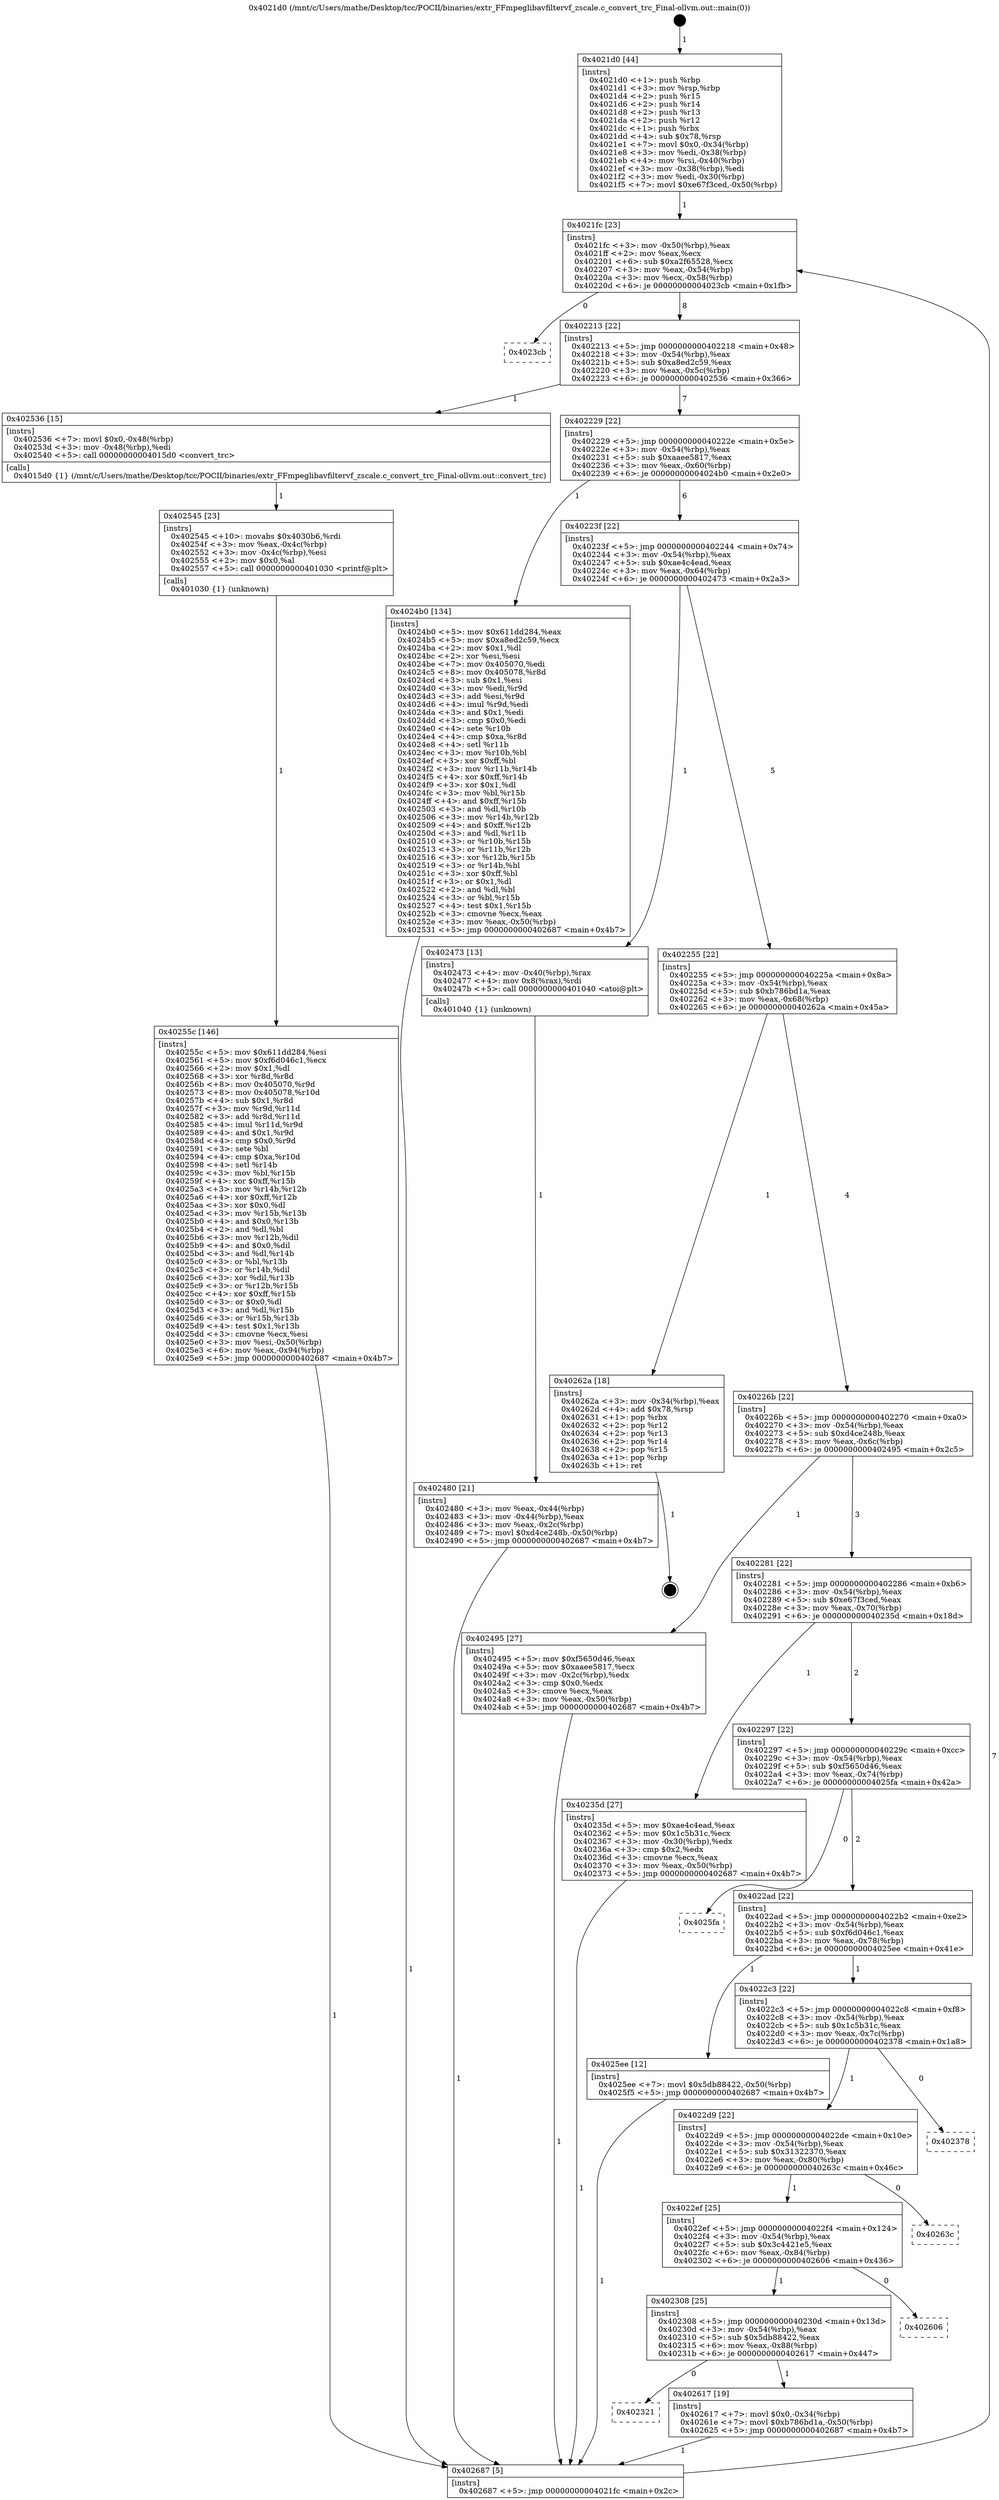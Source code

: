 digraph "0x4021d0" {
  label = "0x4021d0 (/mnt/c/Users/mathe/Desktop/tcc/POCII/binaries/extr_FFmpeglibavfiltervf_zscale.c_convert_trc_Final-ollvm.out::main(0))"
  labelloc = "t"
  node[shape=record]

  Entry [label="",width=0.3,height=0.3,shape=circle,fillcolor=black,style=filled]
  "0x4021fc" [label="{
     0x4021fc [23]\l
     | [instrs]\l
     &nbsp;&nbsp;0x4021fc \<+3\>: mov -0x50(%rbp),%eax\l
     &nbsp;&nbsp;0x4021ff \<+2\>: mov %eax,%ecx\l
     &nbsp;&nbsp;0x402201 \<+6\>: sub $0xa2f65528,%ecx\l
     &nbsp;&nbsp;0x402207 \<+3\>: mov %eax,-0x54(%rbp)\l
     &nbsp;&nbsp;0x40220a \<+3\>: mov %ecx,-0x58(%rbp)\l
     &nbsp;&nbsp;0x40220d \<+6\>: je 00000000004023cb \<main+0x1fb\>\l
  }"]
  "0x4023cb" [label="{
     0x4023cb\l
  }", style=dashed]
  "0x402213" [label="{
     0x402213 [22]\l
     | [instrs]\l
     &nbsp;&nbsp;0x402213 \<+5\>: jmp 0000000000402218 \<main+0x48\>\l
     &nbsp;&nbsp;0x402218 \<+3\>: mov -0x54(%rbp),%eax\l
     &nbsp;&nbsp;0x40221b \<+5\>: sub $0xa8ed2c59,%eax\l
     &nbsp;&nbsp;0x402220 \<+3\>: mov %eax,-0x5c(%rbp)\l
     &nbsp;&nbsp;0x402223 \<+6\>: je 0000000000402536 \<main+0x366\>\l
  }"]
  Exit [label="",width=0.3,height=0.3,shape=circle,fillcolor=black,style=filled,peripheries=2]
  "0x402536" [label="{
     0x402536 [15]\l
     | [instrs]\l
     &nbsp;&nbsp;0x402536 \<+7\>: movl $0x0,-0x48(%rbp)\l
     &nbsp;&nbsp;0x40253d \<+3\>: mov -0x48(%rbp),%edi\l
     &nbsp;&nbsp;0x402540 \<+5\>: call 00000000004015d0 \<convert_trc\>\l
     | [calls]\l
     &nbsp;&nbsp;0x4015d0 \{1\} (/mnt/c/Users/mathe/Desktop/tcc/POCII/binaries/extr_FFmpeglibavfiltervf_zscale.c_convert_trc_Final-ollvm.out::convert_trc)\l
  }"]
  "0x402229" [label="{
     0x402229 [22]\l
     | [instrs]\l
     &nbsp;&nbsp;0x402229 \<+5\>: jmp 000000000040222e \<main+0x5e\>\l
     &nbsp;&nbsp;0x40222e \<+3\>: mov -0x54(%rbp),%eax\l
     &nbsp;&nbsp;0x402231 \<+5\>: sub $0xaaee5817,%eax\l
     &nbsp;&nbsp;0x402236 \<+3\>: mov %eax,-0x60(%rbp)\l
     &nbsp;&nbsp;0x402239 \<+6\>: je 00000000004024b0 \<main+0x2e0\>\l
  }"]
  "0x402321" [label="{
     0x402321\l
  }", style=dashed]
  "0x4024b0" [label="{
     0x4024b0 [134]\l
     | [instrs]\l
     &nbsp;&nbsp;0x4024b0 \<+5\>: mov $0x611dd284,%eax\l
     &nbsp;&nbsp;0x4024b5 \<+5\>: mov $0xa8ed2c59,%ecx\l
     &nbsp;&nbsp;0x4024ba \<+2\>: mov $0x1,%dl\l
     &nbsp;&nbsp;0x4024bc \<+2\>: xor %esi,%esi\l
     &nbsp;&nbsp;0x4024be \<+7\>: mov 0x405070,%edi\l
     &nbsp;&nbsp;0x4024c5 \<+8\>: mov 0x405078,%r8d\l
     &nbsp;&nbsp;0x4024cd \<+3\>: sub $0x1,%esi\l
     &nbsp;&nbsp;0x4024d0 \<+3\>: mov %edi,%r9d\l
     &nbsp;&nbsp;0x4024d3 \<+3\>: add %esi,%r9d\l
     &nbsp;&nbsp;0x4024d6 \<+4\>: imul %r9d,%edi\l
     &nbsp;&nbsp;0x4024da \<+3\>: and $0x1,%edi\l
     &nbsp;&nbsp;0x4024dd \<+3\>: cmp $0x0,%edi\l
     &nbsp;&nbsp;0x4024e0 \<+4\>: sete %r10b\l
     &nbsp;&nbsp;0x4024e4 \<+4\>: cmp $0xa,%r8d\l
     &nbsp;&nbsp;0x4024e8 \<+4\>: setl %r11b\l
     &nbsp;&nbsp;0x4024ec \<+3\>: mov %r10b,%bl\l
     &nbsp;&nbsp;0x4024ef \<+3\>: xor $0xff,%bl\l
     &nbsp;&nbsp;0x4024f2 \<+3\>: mov %r11b,%r14b\l
     &nbsp;&nbsp;0x4024f5 \<+4\>: xor $0xff,%r14b\l
     &nbsp;&nbsp;0x4024f9 \<+3\>: xor $0x1,%dl\l
     &nbsp;&nbsp;0x4024fc \<+3\>: mov %bl,%r15b\l
     &nbsp;&nbsp;0x4024ff \<+4\>: and $0xff,%r15b\l
     &nbsp;&nbsp;0x402503 \<+3\>: and %dl,%r10b\l
     &nbsp;&nbsp;0x402506 \<+3\>: mov %r14b,%r12b\l
     &nbsp;&nbsp;0x402509 \<+4\>: and $0xff,%r12b\l
     &nbsp;&nbsp;0x40250d \<+3\>: and %dl,%r11b\l
     &nbsp;&nbsp;0x402510 \<+3\>: or %r10b,%r15b\l
     &nbsp;&nbsp;0x402513 \<+3\>: or %r11b,%r12b\l
     &nbsp;&nbsp;0x402516 \<+3\>: xor %r12b,%r15b\l
     &nbsp;&nbsp;0x402519 \<+3\>: or %r14b,%bl\l
     &nbsp;&nbsp;0x40251c \<+3\>: xor $0xff,%bl\l
     &nbsp;&nbsp;0x40251f \<+3\>: or $0x1,%dl\l
     &nbsp;&nbsp;0x402522 \<+2\>: and %dl,%bl\l
     &nbsp;&nbsp;0x402524 \<+3\>: or %bl,%r15b\l
     &nbsp;&nbsp;0x402527 \<+4\>: test $0x1,%r15b\l
     &nbsp;&nbsp;0x40252b \<+3\>: cmovne %ecx,%eax\l
     &nbsp;&nbsp;0x40252e \<+3\>: mov %eax,-0x50(%rbp)\l
     &nbsp;&nbsp;0x402531 \<+5\>: jmp 0000000000402687 \<main+0x4b7\>\l
  }"]
  "0x40223f" [label="{
     0x40223f [22]\l
     | [instrs]\l
     &nbsp;&nbsp;0x40223f \<+5\>: jmp 0000000000402244 \<main+0x74\>\l
     &nbsp;&nbsp;0x402244 \<+3\>: mov -0x54(%rbp),%eax\l
     &nbsp;&nbsp;0x402247 \<+5\>: sub $0xae4c4ead,%eax\l
     &nbsp;&nbsp;0x40224c \<+3\>: mov %eax,-0x64(%rbp)\l
     &nbsp;&nbsp;0x40224f \<+6\>: je 0000000000402473 \<main+0x2a3\>\l
  }"]
  "0x402617" [label="{
     0x402617 [19]\l
     | [instrs]\l
     &nbsp;&nbsp;0x402617 \<+7\>: movl $0x0,-0x34(%rbp)\l
     &nbsp;&nbsp;0x40261e \<+7\>: movl $0xb786bd1a,-0x50(%rbp)\l
     &nbsp;&nbsp;0x402625 \<+5\>: jmp 0000000000402687 \<main+0x4b7\>\l
  }"]
  "0x402473" [label="{
     0x402473 [13]\l
     | [instrs]\l
     &nbsp;&nbsp;0x402473 \<+4\>: mov -0x40(%rbp),%rax\l
     &nbsp;&nbsp;0x402477 \<+4\>: mov 0x8(%rax),%rdi\l
     &nbsp;&nbsp;0x40247b \<+5\>: call 0000000000401040 \<atoi@plt\>\l
     | [calls]\l
     &nbsp;&nbsp;0x401040 \{1\} (unknown)\l
  }"]
  "0x402255" [label="{
     0x402255 [22]\l
     | [instrs]\l
     &nbsp;&nbsp;0x402255 \<+5\>: jmp 000000000040225a \<main+0x8a\>\l
     &nbsp;&nbsp;0x40225a \<+3\>: mov -0x54(%rbp),%eax\l
     &nbsp;&nbsp;0x40225d \<+5\>: sub $0xb786bd1a,%eax\l
     &nbsp;&nbsp;0x402262 \<+3\>: mov %eax,-0x68(%rbp)\l
     &nbsp;&nbsp;0x402265 \<+6\>: je 000000000040262a \<main+0x45a\>\l
  }"]
  "0x402308" [label="{
     0x402308 [25]\l
     | [instrs]\l
     &nbsp;&nbsp;0x402308 \<+5\>: jmp 000000000040230d \<main+0x13d\>\l
     &nbsp;&nbsp;0x40230d \<+3\>: mov -0x54(%rbp),%eax\l
     &nbsp;&nbsp;0x402310 \<+5\>: sub $0x5db88422,%eax\l
     &nbsp;&nbsp;0x402315 \<+6\>: mov %eax,-0x88(%rbp)\l
     &nbsp;&nbsp;0x40231b \<+6\>: je 0000000000402617 \<main+0x447\>\l
  }"]
  "0x40262a" [label="{
     0x40262a [18]\l
     | [instrs]\l
     &nbsp;&nbsp;0x40262a \<+3\>: mov -0x34(%rbp),%eax\l
     &nbsp;&nbsp;0x40262d \<+4\>: add $0x78,%rsp\l
     &nbsp;&nbsp;0x402631 \<+1\>: pop %rbx\l
     &nbsp;&nbsp;0x402632 \<+2\>: pop %r12\l
     &nbsp;&nbsp;0x402634 \<+2\>: pop %r13\l
     &nbsp;&nbsp;0x402636 \<+2\>: pop %r14\l
     &nbsp;&nbsp;0x402638 \<+2\>: pop %r15\l
     &nbsp;&nbsp;0x40263a \<+1\>: pop %rbp\l
     &nbsp;&nbsp;0x40263b \<+1\>: ret\l
  }"]
  "0x40226b" [label="{
     0x40226b [22]\l
     | [instrs]\l
     &nbsp;&nbsp;0x40226b \<+5\>: jmp 0000000000402270 \<main+0xa0\>\l
     &nbsp;&nbsp;0x402270 \<+3\>: mov -0x54(%rbp),%eax\l
     &nbsp;&nbsp;0x402273 \<+5\>: sub $0xd4ce248b,%eax\l
     &nbsp;&nbsp;0x402278 \<+3\>: mov %eax,-0x6c(%rbp)\l
     &nbsp;&nbsp;0x40227b \<+6\>: je 0000000000402495 \<main+0x2c5\>\l
  }"]
  "0x402606" [label="{
     0x402606\l
  }", style=dashed]
  "0x402495" [label="{
     0x402495 [27]\l
     | [instrs]\l
     &nbsp;&nbsp;0x402495 \<+5\>: mov $0xf5650d46,%eax\l
     &nbsp;&nbsp;0x40249a \<+5\>: mov $0xaaee5817,%ecx\l
     &nbsp;&nbsp;0x40249f \<+3\>: mov -0x2c(%rbp),%edx\l
     &nbsp;&nbsp;0x4024a2 \<+3\>: cmp $0x0,%edx\l
     &nbsp;&nbsp;0x4024a5 \<+3\>: cmove %ecx,%eax\l
     &nbsp;&nbsp;0x4024a8 \<+3\>: mov %eax,-0x50(%rbp)\l
     &nbsp;&nbsp;0x4024ab \<+5\>: jmp 0000000000402687 \<main+0x4b7\>\l
  }"]
  "0x402281" [label="{
     0x402281 [22]\l
     | [instrs]\l
     &nbsp;&nbsp;0x402281 \<+5\>: jmp 0000000000402286 \<main+0xb6\>\l
     &nbsp;&nbsp;0x402286 \<+3\>: mov -0x54(%rbp),%eax\l
     &nbsp;&nbsp;0x402289 \<+5\>: sub $0xe67f3ced,%eax\l
     &nbsp;&nbsp;0x40228e \<+3\>: mov %eax,-0x70(%rbp)\l
     &nbsp;&nbsp;0x402291 \<+6\>: je 000000000040235d \<main+0x18d\>\l
  }"]
  "0x4022ef" [label="{
     0x4022ef [25]\l
     | [instrs]\l
     &nbsp;&nbsp;0x4022ef \<+5\>: jmp 00000000004022f4 \<main+0x124\>\l
     &nbsp;&nbsp;0x4022f4 \<+3\>: mov -0x54(%rbp),%eax\l
     &nbsp;&nbsp;0x4022f7 \<+5\>: sub $0x3c4421e5,%eax\l
     &nbsp;&nbsp;0x4022fc \<+6\>: mov %eax,-0x84(%rbp)\l
     &nbsp;&nbsp;0x402302 \<+6\>: je 0000000000402606 \<main+0x436\>\l
  }"]
  "0x40235d" [label="{
     0x40235d [27]\l
     | [instrs]\l
     &nbsp;&nbsp;0x40235d \<+5\>: mov $0xae4c4ead,%eax\l
     &nbsp;&nbsp;0x402362 \<+5\>: mov $0x1c5b31c,%ecx\l
     &nbsp;&nbsp;0x402367 \<+3\>: mov -0x30(%rbp),%edx\l
     &nbsp;&nbsp;0x40236a \<+3\>: cmp $0x2,%edx\l
     &nbsp;&nbsp;0x40236d \<+3\>: cmovne %ecx,%eax\l
     &nbsp;&nbsp;0x402370 \<+3\>: mov %eax,-0x50(%rbp)\l
     &nbsp;&nbsp;0x402373 \<+5\>: jmp 0000000000402687 \<main+0x4b7\>\l
  }"]
  "0x402297" [label="{
     0x402297 [22]\l
     | [instrs]\l
     &nbsp;&nbsp;0x402297 \<+5\>: jmp 000000000040229c \<main+0xcc\>\l
     &nbsp;&nbsp;0x40229c \<+3\>: mov -0x54(%rbp),%eax\l
     &nbsp;&nbsp;0x40229f \<+5\>: sub $0xf5650d46,%eax\l
     &nbsp;&nbsp;0x4022a4 \<+3\>: mov %eax,-0x74(%rbp)\l
     &nbsp;&nbsp;0x4022a7 \<+6\>: je 00000000004025fa \<main+0x42a\>\l
  }"]
  "0x402687" [label="{
     0x402687 [5]\l
     | [instrs]\l
     &nbsp;&nbsp;0x402687 \<+5\>: jmp 00000000004021fc \<main+0x2c\>\l
  }"]
  "0x4021d0" [label="{
     0x4021d0 [44]\l
     | [instrs]\l
     &nbsp;&nbsp;0x4021d0 \<+1\>: push %rbp\l
     &nbsp;&nbsp;0x4021d1 \<+3\>: mov %rsp,%rbp\l
     &nbsp;&nbsp;0x4021d4 \<+2\>: push %r15\l
     &nbsp;&nbsp;0x4021d6 \<+2\>: push %r14\l
     &nbsp;&nbsp;0x4021d8 \<+2\>: push %r13\l
     &nbsp;&nbsp;0x4021da \<+2\>: push %r12\l
     &nbsp;&nbsp;0x4021dc \<+1\>: push %rbx\l
     &nbsp;&nbsp;0x4021dd \<+4\>: sub $0x78,%rsp\l
     &nbsp;&nbsp;0x4021e1 \<+7\>: movl $0x0,-0x34(%rbp)\l
     &nbsp;&nbsp;0x4021e8 \<+3\>: mov %edi,-0x38(%rbp)\l
     &nbsp;&nbsp;0x4021eb \<+4\>: mov %rsi,-0x40(%rbp)\l
     &nbsp;&nbsp;0x4021ef \<+3\>: mov -0x38(%rbp),%edi\l
     &nbsp;&nbsp;0x4021f2 \<+3\>: mov %edi,-0x30(%rbp)\l
     &nbsp;&nbsp;0x4021f5 \<+7\>: movl $0xe67f3ced,-0x50(%rbp)\l
  }"]
  "0x402480" [label="{
     0x402480 [21]\l
     | [instrs]\l
     &nbsp;&nbsp;0x402480 \<+3\>: mov %eax,-0x44(%rbp)\l
     &nbsp;&nbsp;0x402483 \<+3\>: mov -0x44(%rbp),%eax\l
     &nbsp;&nbsp;0x402486 \<+3\>: mov %eax,-0x2c(%rbp)\l
     &nbsp;&nbsp;0x402489 \<+7\>: movl $0xd4ce248b,-0x50(%rbp)\l
     &nbsp;&nbsp;0x402490 \<+5\>: jmp 0000000000402687 \<main+0x4b7\>\l
  }"]
  "0x402545" [label="{
     0x402545 [23]\l
     | [instrs]\l
     &nbsp;&nbsp;0x402545 \<+10\>: movabs $0x4030b6,%rdi\l
     &nbsp;&nbsp;0x40254f \<+3\>: mov %eax,-0x4c(%rbp)\l
     &nbsp;&nbsp;0x402552 \<+3\>: mov -0x4c(%rbp),%esi\l
     &nbsp;&nbsp;0x402555 \<+2\>: mov $0x0,%al\l
     &nbsp;&nbsp;0x402557 \<+5\>: call 0000000000401030 \<printf@plt\>\l
     | [calls]\l
     &nbsp;&nbsp;0x401030 \{1\} (unknown)\l
  }"]
  "0x40255c" [label="{
     0x40255c [146]\l
     | [instrs]\l
     &nbsp;&nbsp;0x40255c \<+5\>: mov $0x611dd284,%esi\l
     &nbsp;&nbsp;0x402561 \<+5\>: mov $0xf6d046c1,%ecx\l
     &nbsp;&nbsp;0x402566 \<+2\>: mov $0x1,%dl\l
     &nbsp;&nbsp;0x402568 \<+3\>: xor %r8d,%r8d\l
     &nbsp;&nbsp;0x40256b \<+8\>: mov 0x405070,%r9d\l
     &nbsp;&nbsp;0x402573 \<+8\>: mov 0x405078,%r10d\l
     &nbsp;&nbsp;0x40257b \<+4\>: sub $0x1,%r8d\l
     &nbsp;&nbsp;0x40257f \<+3\>: mov %r9d,%r11d\l
     &nbsp;&nbsp;0x402582 \<+3\>: add %r8d,%r11d\l
     &nbsp;&nbsp;0x402585 \<+4\>: imul %r11d,%r9d\l
     &nbsp;&nbsp;0x402589 \<+4\>: and $0x1,%r9d\l
     &nbsp;&nbsp;0x40258d \<+4\>: cmp $0x0,%r9d\l
     &nbsp;&nbsp;0x402591 \<+3\>: sete %bl\l
     &nbsp;&nbsp;0x402594 \<+4\>: cmp $0xa,%r10d\l
     &nbsp;&nbsp;0x402598 \<+4\>: setl %r14b\l
     &nbsp;&nbsp;0x40259c \<+3\>: mov %bl,%r15b\l
     &nbsp;&nbsp;0x40259f \<+4\>: xor $0xff,%r15b\l
     &nbsp;&nbsp;0x4025a3 \<+3\>: mov %r14b,%r12b\l
     &nbsp;&nbsp;0x4025a6 \<+4\>: xor $0xff,%r12b\l
     &nbsp;&nbsp;0x4025aa \<+3\>: xor $0x0,%dl\l
     &nbsp;&nbsp;0x4025ad \<+3\>: mov %r15b,%r13b\l
     &nbsp;&nbsp;0x4025b0 \<+4\>: and $0x0,%r13b\l
     &nbsp;&nbsp;0x4025b4 \<+2\>: and %dl,%bl\l
     &nbsp;&nbsp;0x4025b6 \<+3\>: mov %r12b,%dil\l
     &nbsp;&nbsp;0x4025b9 \<+4\>: and $0x0,%dil\l
     &nbsp;&nbsp;0x4025bd \<+3\>: and %dl,%r14b\l
     &nbsp;&nbsp;0x4025c0 \<+3\>: or %bl,%r13b\l
     &nbsp;&nbsp;0x4025c3 \<+3\>: or %r14b,%dil\l
     &nbsp;&nbsp;0x4025c6 \<+3\>: xor %dil,%r13b\l
     &nbsp;&nbsp;0x4025c9 \<+3\>: or %r12b,%r15b\l
     &nbsp;&nbsp;0x4025cc \<+4\>: xor $0xff,%r15b\l
     &nbsp;&nbsp;0x4025d0 \<+3\>: or $0x0,%dl\l
     &nbsp;&nbsp;0x4025d3 \<+3\>: and %dl,%r15b\l
     &nbsp;&nbsp;0x4025d6 \<+3\>: or %r15b,%r13b\l
     &nbsp;&nbsp;0x4025d9 \<+4\>: test $0x1,%r13b\l
     &nbsp;&nbsp;0x4025dd \<+3\>: cmovne %ecx,%esi\l
     &nbsp;&nbsp;0x4025e0 \<+3\>: mov %esi,-0x50(%rbp)\l
     &nbsp;&nbsp;0x4025e3 \<+6\>: mov %eax,-0x94(%rbp)\l
     &nbsp;&nbsp;0x4025e9 \<+5\>: jmp 0000000000402687 \<main+0x4b7\>\l
  }"]
  "0x40263c" [label="{
     0x40263c\l
  }", style=dashed]
  "0x4025fa" [label="{
     0x4025fa\l
  }", style=dashed]
  "0x4022ad" [label="{
     0x4022ad [22]\l
     | [instrs]\l
     &nbsp;&nbsp;0x4022ad \<+5\>: jmp 00000000004022b2 \<main+0xe2\>\l
     &nbsp;&nbsp;0x4022b2 \<+3\>: mov -0x54(%rbp),%eax\l
     &nbsp;&nbsp;0x4022b5 \<+5\>: sub $0xf6d046c1,%eax\l
     &nbsp;&nbsp;0x4022ba \<+3\>: mov %eax,-0x78(%rbp)\l
     &nbsp;&nbsp;0x4022bd \<+6\>: je 00000000004025ee \<main+0x41e\>\l
  }"]
  "0x4022d9" [label="{
     0x4022d9 [22]\l
     | [instrs]\l
     &nbsp;&nbsp;0x4022d9 \<+5\>: jmp 00000000004022de \<main+0x10e\>\l
     &nbsp;&nbsp;0x4022de \<+3\>: mov -0x54(%rbp),%eax\l
     &nbsp;&nbsp;0x4022e1 \<+5\>: sub $0x31322370,%eax\l
     &nbsp;&nbsp;0x4022e6 \<+3\>: mov %eax,-0x80(%rbp)\l
     &nbsp;&nbsp;0x4022e9 \<+6\>: je 000000000040263c \<main+0x46c\>\l
  }"]
  "0x4025ee" [label="{
     0x4025ee [12]\l
     | [instrs]\l
     &nbsp;&nbsp;0x4025ee \<+7\>: movl $0x5db88422,-0x50(%rbp)\l
     &nbsp;&nbsp;0x4025f5 \<+5\>: jmp 0000000000402687 \<main+0x4b7\>\l
  }"]
  "0x4022c3" [label="{
     0x4022c3 [22]\l
     | [instrs]\l
     &nbsp;&nbsp;0x4022c3 \<+5\>: jmp 00000000004022c8 \<main+0xf8\>\l
     &nbsp;&nbsp;0x4022c8 \<+3\>: mov -0x54(%rbp),%eax\l
     &nbsp;&nbsp;0x4022cb \<+5\>: sub $0x1c5b31c,%eax\l
     &nbsp;&nbsp;0x4022d0 \<+3\>: mov %eax,-0x7c(%rbp)\l
     &nbsp;&nbsp;0x4022d3 \<+6\>: je 0000000000402378 \<main+0x1a8\>\l
  }"]
  "0x402378" [label="{
     0x402378\l
  }", style=dashed]
  Entry -> "0x4021d0" [label=" 1"]
  "0x4021fc" -> "0x4023cb" [label=" 0"]
  "0x4021fc" -> "0x402213" [label=" 8"]
  "0x40262a" -> Exit [label=" 1"]
  "0x402213" -> "0x402536" [label=" 1"]
  "0x402213" -> "0x402229" [label=" 7"]
  "0x402617" -> "0x402687" [label=" 1"]
  "0x402229" -> "0x4024b0" [label=" 1"]
  "0x402229" -> "0x40223f" [label=" 6"]
  "0x402308" -> "0x402321" [label=" 0"]
  "0x40223f" -> "0x402473" [label=" 1"]
  "0x40223f" -> "0x402255" [label=" 5"]
  "0x402308" -> "0x402617" [label=" 1"]
  "0x402255" -> "0x40262a" [label=" 1"]
  "0x402255" -> "0x40226b" [label=" 4"]
  "0x4022ef" -> "0x402308" [label=" 1"]
  "0x40226b" -> "0x402495" [label=" 1"]
  "0x40226b" -> "0x402281" [label=" 3"]
  "0x4022ef" -> "0x402606" [label=" 0"]
  "0x402281" -> "0x40235d" [label=" 1"]
  "0x402281" -> "0x402297" [label=" 2"]
  "0x40235d" -> "0x402687" [label=" 1"]
  "0x4021d0" -> "0x4021fc" [label=" 1"]
  "0x402687" -> "0x4021fc" [label=" 7"]
  "0x402473" -> "0x402480" [label=" 1"]
  "0x402480" -> "0x402687" [label=" 1"]
  "0x402495" -> "0x402687" [label=" 1"]
  "0x4024b0" -> "0x402687" [label=" 1"]
  "0x402536" -> "0x402545" [label=" 1"]
  "0x402545" -> "0x40255c" [label=" 1"]
  "0x40255c" -> "0x402687" [label=" 1"]
  "0x4022d9" -> "0x4022ef" [label=" 1"]
  "0x402297" -> "0x4025fa" [label=" 0"]
  "0x402297" -> "0x4022ad" [label=" 2"]
  "0x4022d9" -> "0x40263c" [label=" 0"]
  "0x4022ad" -> "0x4025ee" [label=" 1"]
  "0x4022ad" -> "0x4022c3" [label=" 1"]
  "0x4025ee" -> "0x402687" [label=" 1"]
  "0x4022c3" -> "0x4022d9" [label=" 1"]
  "0x4022c3" -> "0x402378" [label=" 0"]
}
